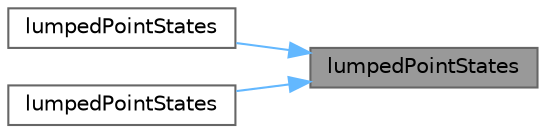 digraph "lumpedPointStates"
{
 // LATEX_PDF_SIZE
  bgcolor="transparent";
  edge [fontname=Helvetica,fontsize=10,labelfontname=Helvetica,labelfontsize=10];
  node [fontname=Helvetica,fontsize=10,shape=box,height=0.2,width=0.4];
  rankdir="RL";
  Node1 [id="Node000001",label="lumpedPointStates",height=0.2,width=0.4,color="gray40", fillcolor="grey60", style="filled", fontcolor="black",tooltip=" "];
  Node1 -> Node2 [id="edge1_Node000001_Node000002",dir="back",color="steelblue1",style="solid",tooltip=" "];
  Node2 [id="Node000002",label="lumpedPointStates",height=0.2,width=0.4,color="grey40", fillcolor="white", style="filled",URL="$namespaceFoam_1_1lumpedPointTools.html#a45824cc8d587ef829fcf5cf51da26d64",tooltip=" "];
  Node1 -> Node3 [id="edge2_Node000001_Node000003",dir="back",color="steelblue1",style="solid",tooltip=" "];
  Node3 [id="Node000003",label="lumpedPointStates",height=0.2,width=0.4,color="grey40", fillcolor="white", style="filled",URL="$namespaceFoam_1_1lumpedPointTools.html#ab98ef107cb61b8adf5f2238fcab20b89",tooltip=" "];
}
